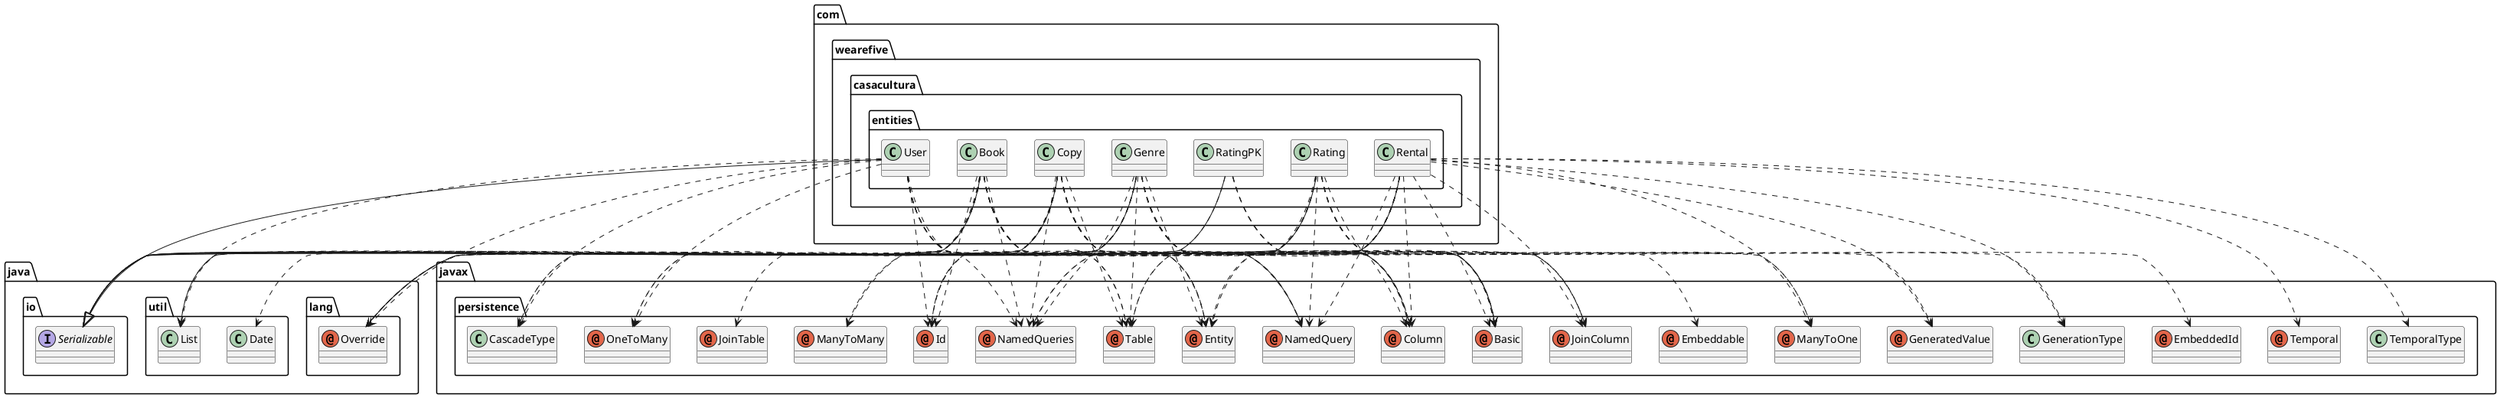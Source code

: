 @startuml
annotation java.lang.Override
annotation javax.persistence.Basic
annotation javax.persistence.Column
annotation javax.persistence.Embeddable
annotation javax.persistence.EmbeddedId
annotation javax.persistence.Entity
annotation javax.persistence.GeneratedValue
annotation javax.persistence.Id
annotation javax.persistence.JoinColumn
annotation javax.persistence.JoinTable
annotation javax.persistence.ManyToMany
annotation javax.persistence.ManyToOne
annotation javax.persistence.NamedQueries
annotation javax.persistence.NamedQuery
annotation javax.persistence.OneToMany
annotation javax.persistence.Table
annotation javax.persistence.Temporal
class com.wearefive.casacultura.entities.Book
class com.wearefive.casacultura.entities.Copy
class com.wearefive.casacultura.entities.Genre
class com.wearefive.casacultura.entities.Rating
class com.wearefive.casacultura.entities.RatingPK
class com.wearefive.casacultura.entities.Rental
class com.wearefive.casacultura.entities.User
class java.util.Date
class java.util.List
class javax.persistence.CascadeType
class javax.persistence.GenerationType
class javax.persistence.TemporalType
interface java.io.Serializable
com.wearefive.casacultura.entities.Book ..> java.lang.Override
com.wearefive.casacultura.entities.Book ..> javax.persistence.Basic
com.wearefive.casacultura.entities.Book ..> javax.persistence.Column
com.wearefive.casacultura.entities.Book ..> javax.persistence.Entity
com.wearefive.casacultura.entities.Book ..> javax.persistence.Id
com.wearefive.casacultura.entities.Book ..> javax.persistence.JoinColumn
com.wearefive.casacultura.entities.Book ..> javax.persistence.JoinTable
com.wearefive.casacultura.entities.Book ..> javax.persistence.ManyToMany
com.wearefive.casacultura.entities.Book ..> javax.persistence.NamedQueries
com.wearefive.casacultura.entities.Book ..> javax.persistence.NamedQuery
com.wearefive.casacultura.entities.Book ..> javax.persistence.OneToMany
com.wearefive.casacultura.entities.Book ..> javax.persistence.Table
com.wearefive.casacultura.entities.Book ..> java.util.List
com.wearefive.casacultura.entities.Book ..> javax.persistence.CascadeType
com.wearefive.casacultura.entities.Book --|> java.io.Serializable
com.wearefive.casacultura.entities.Copy ..> java.lang.Override
com.wearefive.casacultura.entities.Copy ..> javax.persistence.Basic
com.wearefive.casacultura.entities.Copy ..> javax.persistence.Column
com.wearefive.casacultura.entities.Copy ..> javax.persistence.Entity
com.wearefive.casacultura.entities.Copy ..> javax.persistence.Id
com.wearefive.casacultura.entities.Copy ..> javax.persistence.JoinColumn
com.wearefive.casacultura.entities.Copy ..> javax.persistence.ManyToOne
com.wearefive.casacultura.entities.Copy ..> javax.persistence.NamedQueries
com.wearefive.casacultura.entities.Copy ..> javax.persistence.NamedQuery
com.wearefive.casacultura.entities.Copy ..> javax.persistence.OneToMany
com.wearefive.casacultura.entities.Copy ..> javax.persistence.Table
com.wearefive.casacultura.entities.Copy ..> java.util.List
com.wearefive.casacultura.entities.Copy ..> javax.persistence.CascadeType
com.wearefive.casacultura.entities.Copy --|> java.io.Serializable
com.wearefive.casacultura.entities.Genre ..> java.lang.Override
com.wearefive.casacultura.entities.Genre ..> javax.persistence.Basic
com.wearefive.casacultura.entities.Genre ..> javax.persistence.Column
com.wearefive.casacultura.entities.Genre ..> javax.persistence.Entity
com.wearefive.casacultura.entities.Genre ..> javax.persistence.GeneratedValue
com.wearefive.casacultura.entities.Genre ..> javax.persistence.Id
com.wearefive.casacultura.entities.Genre ..> javax.persistence.ManyToMany
com.wearefive.casacultura.entities.Genre ..> javax.persistence.NamedQueries
com.wearefive.casacultura.entities.Genre ..> javax.persistence.NamedQuery
com.wearefive.casacultura.entities.Genre ..> javax.persistence.Table
com.wearefive.casacultura.entities.Genre ..> java.util.List
com.wearefive.casacultura.entities.Genre ..> javax.persistence.GenerationType
com.wearefive.casacultura.entities.Genre --|> java.io.Serializable
com.wearefive.casacultura.entities.Rating ..> java.lang.Override
com.wearefive.casacultura.entities.Rating ..> javax.persistence.Basic
com.wearefive.casacultura.entities.Rating ..> javax.persistence.Column
com.wearefive.casacultura.entities.Rating ..> javax.persistence.EmbeddedId
com.wearefive.casacultura.entities.Rating ..> javax.persistence.Entity
com.wearefive.casacultura.entities.Rating ..> javax.persistence.JoinColumn
com.wearefive.casacultura.entities.Rating ..> javax.persistence.ManyToOne
com.wearefive.casacultura.entities.Rating ..> javax.persistence.NamedQueries
com.wearefive.casacultura.entities.Rating ..> javax.persistence.NamedQuery
com.wearefive.casacultura.entities.Rating ..> javax.persistence.Table
com.wearefive.casacultura.entities.Rating --|> java.io.Serializable
com.wearefive.casacultura.entities.RatingPK ..> java.lang.Override
com.wearefive.casacultura.entities.RatingPK ..> javax.persistence.Basic
com.wearefive.casacultura.entities.RatingPK ..> javax.persistence.Column
com.wearefive.casacultura.entities.RatingPK ..> javax.persistence.Embeddable
com.wearefive.casacultura.entities.RatingPK --|> java.io.Serializable
com.wearefive.casacultura.entities.Rental ..> java.lang.Override
com.wearefive.casacultura.entities.Rental ..> javax.persistence.Basic
com.wearefive.casacultura.entities.Rental ..> javax.persistence.Column
com.wearefive.casacultura.entities.Rental ..> javax.persistence.Entity
com.wearefive.casacultura.entities.Rental ..> javax.persistence.GeneratedValue
com.wearefive.casacultura.entities.Rental ..> javax.persistence.Id
com.wearefive.casacultura.entities.Rental ..> javax.persistence.JoinColumn
com.wearefive.casacultura.entities.Rental ..> javax.persistence.ManyToOne
com.wearefive.casacultura.entities.Rental ..> javax.persistence.NamedQueries
com.wearefive.casacultura.entities.Rental ..> javax.persistence.NamedQuery
com.wearefive.casacultura.entities.Rental ..> javax.persistence.Table
com.wearefive.casacultura.entities.Rental ..> javax.persistence.Temporal
com.wearefive.casacultura.entities.Rental ..> java.util.Date
com.wearefive.casacultura.entities.Rental ..> javax.persistence.GenerationType
com.wearefive.casacultura.entities.Rental ..> javax.persistence.TemporalType
com.wearefive.casacultura.entities.Rental --|> java.io.Serializable
com.wearefive.casacultura.entities.User ..> java.lang.Override
com.wearefive.casacultura.entities.User ..> javax.persistence.Basic
com.wearefive.casacultura.entities.User ..> javax.persistence.Column
com.wearefive.casacultura.entities.User ..> javax.persistence.Entity
com.wearefive.casacultura.entities.User ..> javax.persistence.Id
com.wearefive.casacultura.entities.User ..> javax.persistence.NamedQueries
com.wearefive.casacultura.entities.User ..> javax.persistence.NamedQuery
com.wearefive.casacultura.entities.User ..> javax.persistence.OneToMany
com.wearefive.casacultura.entities.User ..> javax.persistence.Table
com.wearefive.casacultura.entities.User ..> java.util.List
com.wearefive.casacultura.entities.User ..> javax.persistence.CascadeType
com.wearefive.casacultura.entities.User --|> java.io.Serializable
@enduml